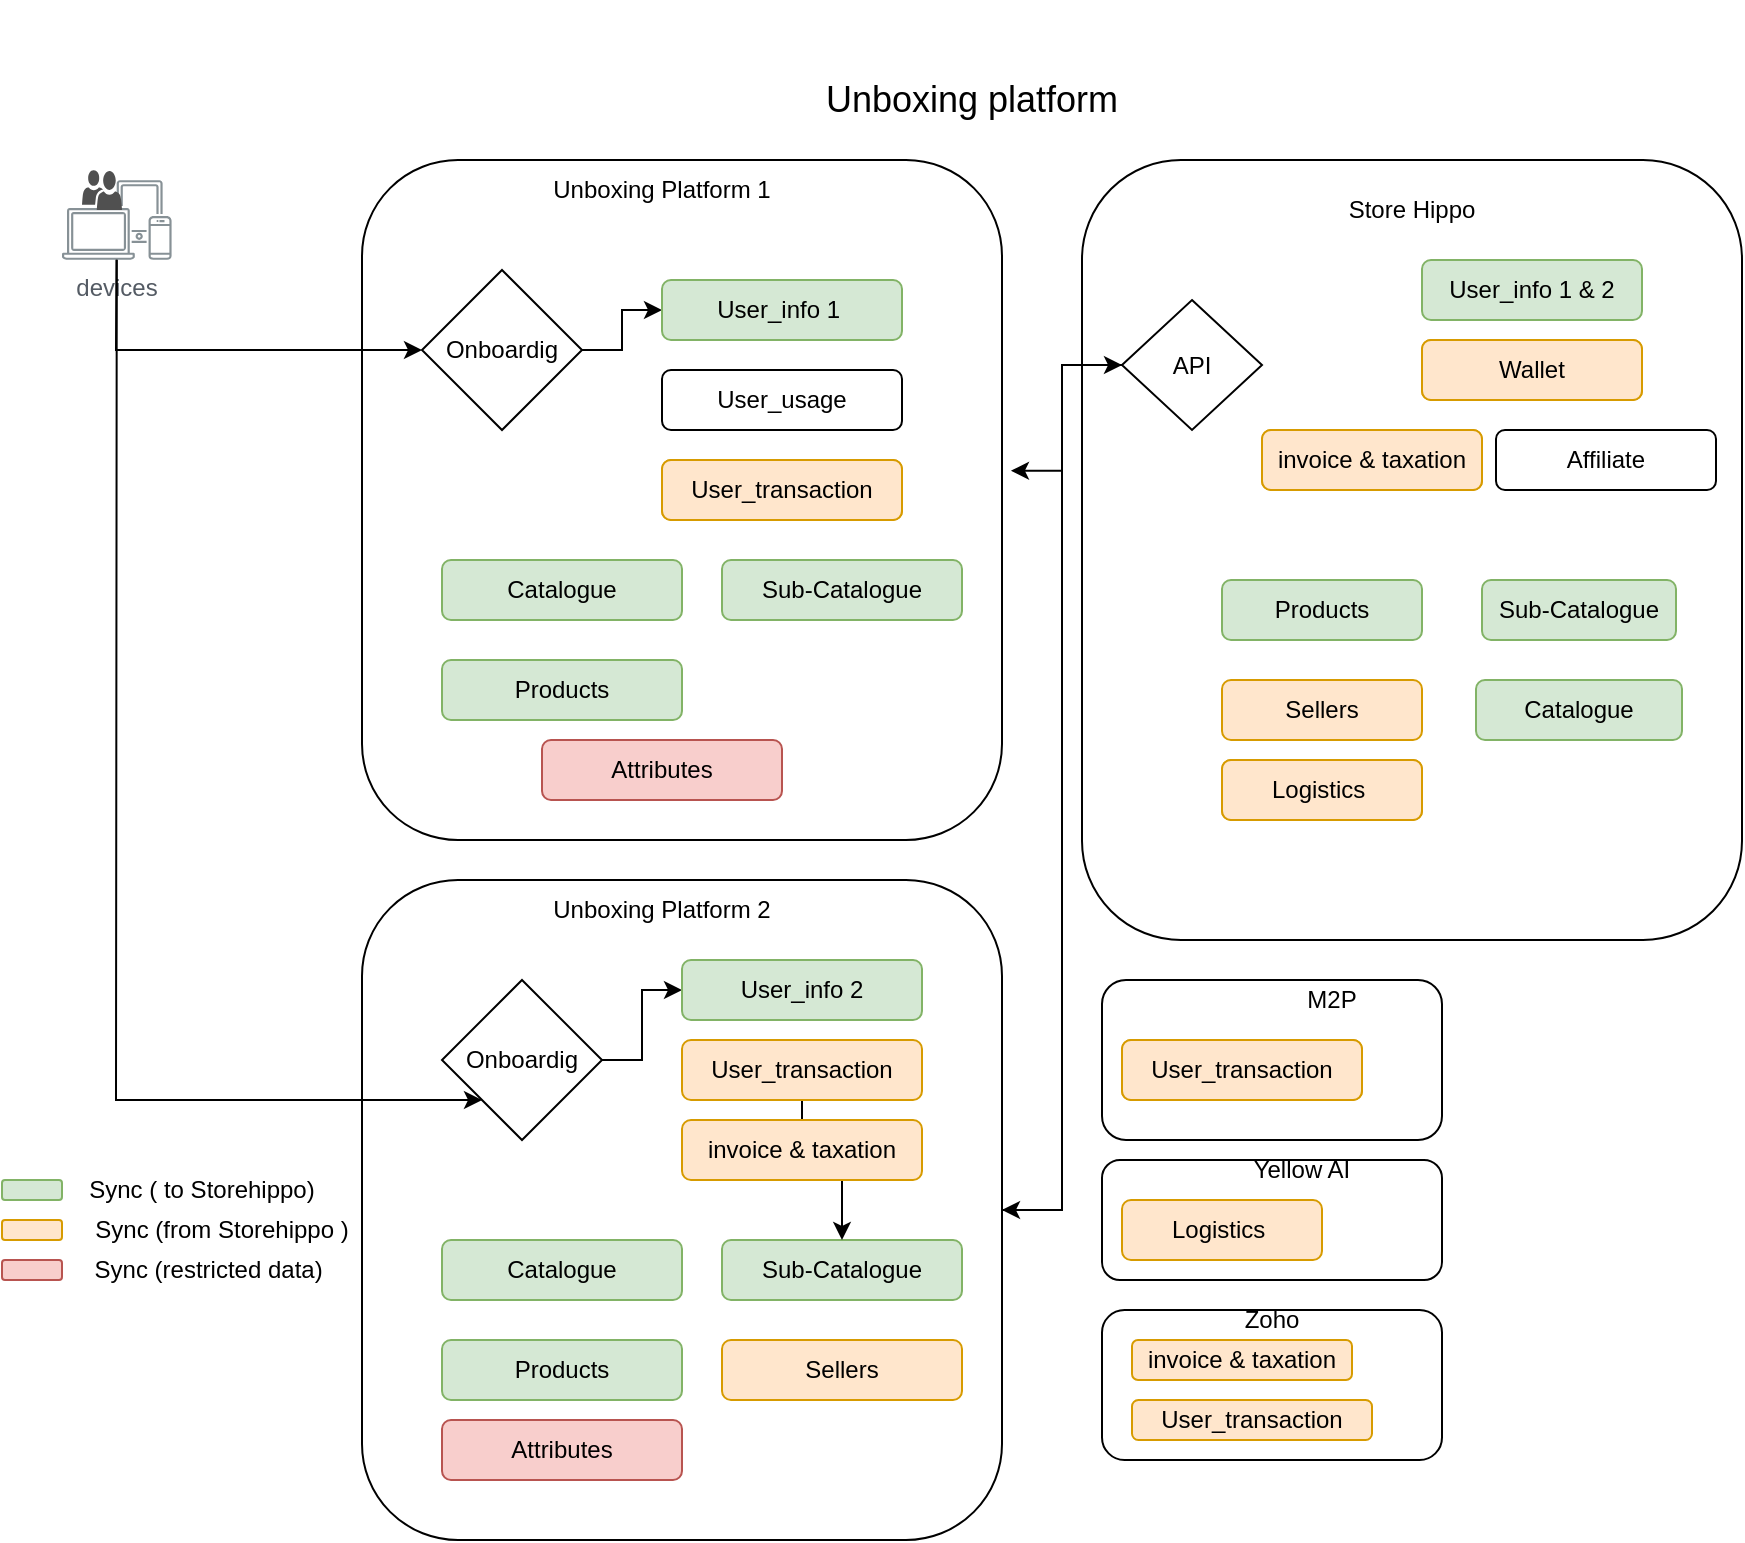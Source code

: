 <mxfile version="20.8.10" type="github">
  <diagram name="Page-1" id="aJpytAYK7faSyv1sGg90">
    <mxGraphModel dx="1947" dy="739" grid="1" gridSize="10" guides="1" tooltips="1" connect="1" arrows="1" fold="1" page="1" pageScale="1" pageWidth="827" pageHeight="1169" math="0" shadow="0">
      <root>
        <mxCell id="0" />
        <mxCell id="1" parent="0" />
        <mxCell id="2T16ze2tenQ3K8a0NS8J-1" value="" style="rounded=1;whiteSpace=wrap;html=1;" parent="1" vertex="1">
          <mxGeometry x="510" y="530" width="170" height="80" as="geometry" />
        </mxCell>
        <mxCell id="wynSaRZsbOy__F8D8iyc-10" value="devices" style="sketch=0;outlineConnect=0;gradientColor=none;fontColor=#545B64;strokeColor=none;fillColor=#879196;dashed=0;verticalLabelPosition=bottom;verticalAlign=top;align=center;html=1;fontSize=12;fontStyle=0;aspect=fixed;shape=mxgraph.aws4.illustration_devices;pointerEvents=1" parent="1" vertex="1">
          <mxGeometry x="-10" y="130" width="54.79" height="40" as="geometry" />
        </mxCell>
        <mxCell id="wynSaRZsbOy__F8D8iyc-11" value="" style="rounded=1;whiteSpace=wrap;html=1;" parent="1" vertex="1">
          <mxGeometry x="140" y="120" width="320" height="340" as="geometry" />
        </mxCell>
        <mxCell id="wynSaRZsbOy__F8D8iyc-12" value="Catalogue" style="rounded=1;whiteSpace=wrap;html=1;fillColor=#d5e8d4;strokeColor=#82b366;" parent="1" vertex="1">
          <mxGeometry x="180" y="320" width="120" height="30" as="geometry" />
        </mxCell>
        <mxCell id="wynSaRZsbOy__F8D8iyc-57" style="edgeStyle=orthogonalEdgeStyle;rounded=0;orthogonalLoop=1;jettySize=auto;html=1;entryX=0;entryY=0.5;entryDx=0;entryDy=0;" parent="1" source="wynSaRZsbOy__F8D8iyc-15" target="wynSaRZsbOy__F8D8iyc-39" edge="1">
          <mxGeometry relative="1" as="geometry" />
        </mxCell>
        <mxCell id="wynSaRZsbOy__F8D8iyc-15" value="Onboardig" style="rhombus;whiteSpace=wrap;html=1;" parent="1" vertex="1">
          <mxGeometry x="170" y="175" width="80" height="80" as="geometry" />
        </mxCell>
        <mxCell id="wynSaRZsbOy__F8D8iyc-17" value="Unboxing Platform 1" style="text;html=1;strokeColor=none;fillColor=none;align=center;verticalAlign=middle;whiteSpace=wrap;rounded=0;" parent="1" vertex="1">
          <mxGeometry x="220" y="120" width="140" height="30" as="geometry" />
        </mxCell>
        <mxCell id="wynSaRZsbOy__F8D8iyc-24" value="" style="sketch=0;pointerEvents=1;shadow=0;dashed=0;html=1;strokeColor=none;labelPosition=center;verticalLabelPosition=bottom;verticalAlign=top;align=center;fillColor=#505050;shape=mxgraph.mscae.intune.user_group" parent="1" vertex="1">
          <mxGeometry y="125" width="20" height="20" as="geometry" />
        </mxCell>
        <mxCell id="wynSaRZsbOy__F8D8iyc-26" value="User_usage" style="rounded=1;whiteSpace=wrap;html=1;" parent="1" vertex="1">
          <mxGeometry x="290" y="225" width="120" height="30" as="geometry" />
        </mxCell>
        <mxCell id="wynSaRZsbOy__F8D8iyc-27" value="Products" style="rounded=1;whiteSpace=wrap;html=1;fillColor=#d5e8d4;strokeColor=#82b366;" parent="1" vertex="1">
          <mxGeometry x="180" y="370" width="120" height="30" as="geometry" />
        </mxCell>
        <mxCell id="wynSaRZsbOy__F8D8iyc-28" value="Sub-Catalogue" style="rounded=1;whiteSpace=wrap;html=1;fillColor=#d5e8d4;strokeColor=#82b366;" parent="1" vertex="1">
          <mxGeometry x="320" y="320" width="120" height="30" as="geometry" />
        </mxCell>
        <mxCell id="wynSaRZsbOy__F8D8iyc-29" value="Attributes" style="rounded=1;whiteSpace=wrap;html=1;fillColor=#f8cecc;strokeColor=#b85450;" parent="1" vertex="1">
          <mxGeometry x="230" y="410" width="120" height="30" as="geometry" />
        </mxCell>
        <mxCell id="wynSaRZsbOy__F8D8iyc-31" value="" style="rounded=1;whiteSpace=wrap;html=1;" parent="1" vertex="1">
          <mxGeometry x="500" y="120" width="330" height="390" as="geometry" />
        </mxCell>
        <mxCell id="wynSaRZsbOy__F8D8iyc-32" value="Store Hippo" style="text;html=1;strokeColor=none;fillColor=none;align=center;verticalAlign=middle;whiteSpace=wrap;rounded=0;" parent="1" vertex="1">
          <mxGeometry x="630" y="130" width="70" height="30" as="geometry" />
        </mxCell>
        <mxCell id="wynSaRZsbOy__F8D8iyc-33" value="Catalogue" style="rounded=1;whiteSpace=wrap;html=1;fillColor=#d5e8d4;strokeColor=#82b366;" parent="1" vertex="1">
          <mxGeometry x="697" y="380" width="103" height="30" as="geometry" />
        </mxCell>
        <mxCell id="wynSaRZsbOy__F8D8iyc-34" value="User_info 1 &amp;amp; 2" style="rounded=1;whiteSpace=wrap;html=1;fillColor=#d5e8d4;strokeColor=#82b366;" parent="1" vertex="1">
          <mxGeometry x="670" y="170" width="110" height="30" as="geometry" />
        </mxCell>
        <mxCell id="wynSaRZsbOy__F8D8iyc-35" value="Products" style="rounded=1;whiteSpace=wrap;html=1;fillColor=#d5e8d4;strokeColor=#82b366;" parent="1" vertex="1">
          <mxGeometry x="570" y="330" width="100" height="30" as="geometry" />
        </mxCell>
        <mxCell id="wynSaRZsbOy__F8D8iyc-36" value="Sub-Catalogue" style="rounded=1;whiteSpace=wrap;html=1;fillColor=#d5e8d4;strokeColor=#82b366;" parent="1" vertex="1">
          <mxGeometry x="700" y="330" width="97" height="30" as="geometry" />
        </mxCell>
        <mxCell id="wynSaRZsbOy__F8D8iyc-37" value="" style="rounded=1;whiteSpace=wrap;html=1;fillColor=#d5e8d4;strokeColor=#82b366;" parent="1" vertex="1">
          <mxGeometry x="-40" y="630" width="30" height="10" as="geometry" />
        </mxCell>
        <mxCell id="wynSaRZsbOy__F8D8iyc-38" value="Sync ( to Storehippo)" style="text;html=1;strokeColor=none;fillColor=none;align=center;verticalAlign=middle;whiteSpace=wrap;rounded=0;" parent="1" vertex="1">
          <mxGeometry x="-10" y="620" width="140" height="30" as="geometry" />
        </mxCell>
        <mxCell id="wynSaRZsbOy__F8D8iyc-39" value="User_info 1&amp;nbsp;" style="rounded=1;whiteSpace=wrap;html=1;fillColor=#d5e8d4;strokeColor=#82b366;" parent="1" vertex="1">
          <mxGeometry x="290" y="180" width="120" height="30" as="geometry" />
        </mxCell>
        <mxCell id="wynSaRZsbOy__F8D8iyc-40" value="User_transaction" style="rounded=1;whiteSpace=wrap;html=1;fillColor=#ffe6cc;strokeColor=#d79b00;" parent="1" vertex="1">
          <mxGeometry x="290" y="270" width="120" height="30" as="geometry" />
        </mxCell>
        <mxCell id="wynSaRZsbOy__F8D8iyc-61" style="edgeStyle=orthogonalEdgeStyle;rounded=0;orthogonalLoop=1;jettySize=auto;html=1;entryX=1.014;entryY=0.457;entryDx=0;entryDy=0;entryPerimeter=0;" parent="1" source="wynSaRZsbOy__F8D8iyc-42" target="wynSaRZsbOy__F8D8iyc-11" edge="1">
          <mxGeometry relative="1" as="geometry" />
        </mxCell>
        <mxCell id="wynSaRZsbOy__F8D8iyc-88" style="edgeStyle=orthogonalEdgeStyle;rounded=0;orthogonalLoop=1;jettySize=auto;html=1;entryX=1;entryY=0.5;entryDx=0;entryDy=0;" parent="1" source="wynSaRZsbOy__F8D8iyc-42" target="wynSaRZsbOy__F8D8iyc-67" edge="1">
          <mxGeometry relative="1" as="geometry" />
        </mxCell>
        <mxCell id="wynSaRZsbOy__F8D8iyc-42" value="API" style="rhombus;whiteSpace=wrap;html=1;" parent="1" vertex="1">
          <mxGeometry x="520" y="190" width="70" height="65" as="geometry" />
        </mxCell>
        <mxCell id="wynSaRZsbOy__F8D8iyc-53" value="" style="rounded=1;whiteSpace=wrap;html=1;fillColor=#ffe6cc;strokeColor=#d79b00;" parent="1" vertex="1">
          <mxGeometry x="-40" y="650" width="30" height="10" as="geometry" />
        </mxCell>
        <mxCell id="wynSaRZsbOy__F8D8iyc-54" value="Sync (from Storehippo )" style="text;html=1;strokeColor=none;fillColor=none;align=center;verticalAlign=middle;whiteSpace=wrap;rounded=0;" parent="1" vertex="1">
          <mxGeometry y="625" width="140" height="60" as="geometry" />
        </mxCell>
        <mxCell id="wynSaRZsbOy__F8D8iyc-55" value="Wallet" style="rounded=1;whiteSpace=wrap;html=1;fillColor=#ffe6cc;strokeColor=#d79b00;" parent="1" vertex="1">
          <mxGeometry x="670" y="210" width="110" height="30" as="geometry" />
        </mxCell>
        <mxCell id="wynSaRZsbOy__F8D8iyc-56" value="" style="endArrow=classic;html=1;rounded=0;entryX=0;entryY=0.5;entryDx=0;entryDy=0;" parent="1" source="wynSaRZsbOy__F8D8iyc-10" target="wynSaRZsbOy__F8D8iyc-15" edge="1">
          <mxGeometry width="50" height="50" relative="1" as="geometry">
            <mxPoint x="50" y="300" as="sourcePoint" />
            <mxPoint x="100" y="250" as="targetPoint" />
            <Array as="points">
              <mxPoint x="17" y="215" />
            </Array>
          </mxGeometry>
        </mxCell>
        <mxCell id="wynSaRZsbOy__F8D8iyc-58" value="" style="rounded=1;whiteSpace=wrap;html=1;fillColor=#f8cecc;strokeColor=#b85450;" parent="1" vertex="1">
          <mxGeometry x="-40" y="670" width="30" height="10" as="geometry" />
        </mxCell>
        <mxCell id="wynSaRZsbOy__F8D8iyc-59" value="Sync (restricted data)&amp;nbsp; &amp;nbsp;&amp;nbsp;" style="text;html=1;strokeColor=none;fillColor=none;align=center;verticalAlign=middle;whiteSpace=wrap;rounded=0;" parent="1" vertex="1">
          <mxGeometry y="660" width="140" height="30" as="geometry" />
        </mxCell>
        <mxCell id="wynSaRZsbOy__F8D8iyc-89" style="edgeStyle=orthogonalEdgeStyle;rounded=0;orthogonalLoop=1;jettySize=auto;html=1;entryX=0;entryY=0.5;entryDx=0;entryDy=0;" parent="1" source="wynSaRZsbOy__F8D8iyc-67" target="wynSaRZsbOy__F8D8iyc-42" edge="1">
          <mxGeometry relative="1" as="geometry" />
        </mxCell>
        <mxCell id="wynSaRZsbOy__F8D8iyc-67" value="" style="rounded=1;whiteSpace=wrap;html=1;" parent="1" vertex="1">
          <mxGeometry x="140" y="480" width="320" height="330" as="geometry" />
        </mxCell>
        <mxCell id="wynSaRZsbOy__F8D8iyc-68" value="Catalogue" style="rounded=1;whiteSpace=wrap;html=1;fillColor=#d5e8d4;strokeColor=#82b366;" parent="1" vertex="1">
          <mxGeometry x="180" y="660" width="120" height="30" as="geometry" />
        </mxCell>
        <mxCell id="wynSaRZsbOy__F8D8iyc-69" value="Unboxing Platform 2" style="text;html=1;strokeColor=none;fillColor=none;align=center;verticalAlign=middle;whiteSpace=wrap;rounded=0;" parent="1" vertex="1">
          <mxGeometry x="220" y="480" width="140" height="30" as="geometry" />
        </mxCell>
        <mxCell id="wynSaRZsbOy__F8D8iyc-70" value="Products" style="rounded=1;whiteSpace=wrap;html=1;fillColor=#d5e8d4;strokeColor=#82b366;" parent="1" vertex="1">
          <mxGeometry x="180" y="710" width="120" height="30" as="geometry" />
        </mxCell>
        <mxCell id="wynSaRZsbOy__F8D8iyc-71" value="Sub-Catalogue" style="rounded=1;whiteSpace=wrap;html=1;fillColor=#d5e8d4;strokeColor=#82b366;" parent="1" vertex="1">
          <mxGeometry x="320" y="660" width="120" height="30" as="geometry" />
        </mxCell>
        <mxCell id="wynSaRZsbOy__F8D8iyc-72" value="Attributes" style="rounded=1;whiteSpace=wrap;html=1;fillColor=#f8cecc;strokeColor=#b85450;" parent="1" vertex="1">
          <mxGeometry x="180" y="750" width="120" height="30" as="geometry" />
        </mxCell>
        <mxCell id="wynSaRZsbOy__F8D8iyc-74" style="edgeStyle=orthogonalEdgeStyle;rounded=0;orthogonalLoop=1;jettySize=auto;html=1;exitX=0.5;exitY=1;exitDx=0;exitDy=0;" parent="1" source="wynSaRZsbOy__F8D8iyc-29" target="wynSaRZsbOy__F8D8iyc-29" edge="1">
          <mxGeometry relative="1" as="geometry" />
        </mxCell>
        <mxCell id="wynSaRZsbOy__F8D8iyc-75" style="edgeStyle=orthogonalEdgeStyle;rounded=0;orthogonalLoop=1;jettySize=auto;html=1;entryX=0;entryY=0.5;entryDx=0;entryDy=0;" parent="1" source="wynSaRZsbOy__F8D8iyc-76" target="wynSaRZsbOy__F8D8iyc-77" edge="1">
          <mxGeometry relative="1" as="geometry" />
        </mxCell>
        <mxCell id="wynSaRZsbOy__F8D8iyc-76" value="Onboardig" style="rhombus;whiteSpace=wrap;html=1;" parent="1" vertex="1">
          <mxGeometry x="180" y="530" width="80" height="80" as="geometry" />
        </mxCell>
        <mxCell id="wynSaRZsbOy__F8D8iyc-77" value="User_info 2" style="rounded=1;whiteSpace=wrap;html=1;fillColor=#d5e8d4;strokeColor=#82b366;" parent="1" vertex="1">
          <mxGeometry x="300" y="520" width="120" height="30" as="geometry" />
        </mxCell>
        <mxCell id="0SnbFQoZS6SK-Im3S4mc-19" value="" style="edgeStyle=orthogonalEdgeStyle;rounded=0;orthogonalLoop=1;jettySize=auto;html=1;fontSize=24;" edge="1" parent="1" source="wynSaRZsbOy__F8D8iyc-78" target="wynSaRZsbOy__F8D8iyc-71">
          <mxGeometry relative="1" as="geometry" />
        </mxCell>
        <mxCell id="wynSaRZsbOy__F8D8iyc-78" value="User_transaction" style="rounded=1;whiteSpace=wrap;html=1;fillColor=#ffe6cc;strokeColor=#d79b00;" parent="1" vertex="1">
          <mxGeometry x="300" y="560" width="120" height="30" as="geometry" />
        </mxCell>
        <mxCell id="wynSaRZsbOy__F8D8iyc-82" value="" style="endArrow=classic;html=1;rounded=0;entryX=0;entryY=1;entryDx=0;entryDy=0;" parent="1" source="wynSaRZsbOy__F8D8iyc-10" target="wynSaRZsbOy__F8D8iyc-76" edge="1">
          <mxGeometry width="50" height="50" relative="1" as="geometry">
            <mxPoint x="32.4" y="400" as="sourcePoint" />
            <mxPoint x="82.4" y="350" as="targetPoint" />
            <Array as="points">
              <mxPoint x="17" y="590" />
            </Array>
          </mxGeometry>
        </mxCell>
        <mxCell id="wynSaRZsbOy__F8D8iyc-83" value="Sellers" style="rounded=1;whiteSpace=wrap;html=1;fillColor=#ffe6cc;strokeColor=#d79b00;" parent="1" vertex="1">
          <mxGeometry x="320" y="710" width="120" height="30" as="geometry" />
        </mxCell>
        <mxCell id="wynSaRZsbOy__F8D8iyc-84" value="Sellers" style="rounded=1;whiteSpace=wrap;html=1;fillColor=#ffe6cc;strokeColor=#d79b00;" parent="1" vertex="1">
          <mxGeometry x="570" y="380" width="100" height="30" as="geometry" />
        </mxCell>
        <mxCell id="wynSaRZsbOy__F8D8iyc-85" value="invoice &amp;amp; taxation" style="rounded=1;whiteSpace=wrap;html=1;fillColor=#ffe6cc;strokeColor=#d79b00;" parent="1" vertex="1">
          <mxGeometry x="590" y="255" width="110" height="30" as="geometry" />
        </mxCell>
        <mxCell id="wynSaRZsbOy__F8D8iyc-86" value="invoice &amp;amp; taxation" style="rounded=1;whiteSpace=wrap;html=1;fillColor=#ffe6cc;strokeColor=#d79b00;" parent="1" vertex="1">
          <mxGeometry x="300" y="600" width="120" height="30" as="geometry" />
        </mxCell>
        <mxCell id="wynSaRZsbOy__F8D8iyc-90" value="Affiliate" style="rounded=1;whiteSpace=wrap;html=1;" parent="1" vertex="1">
          <mxGeometry x="707" y="255" width="110" height="30" as="geometry" />
        </mxCell>
        <mxCell id="2T16ze2tenQ3K8a0NS8J-2" value="M2P" style="text;html=1;strokeColor=none;fillColor=none;align=center;verticalAlign=middle;whiteSpace=wrap;rounded=0;" parent="1" vertex="1">
          <mxGeometry x="570" y="520" width="110" height="40" as="geometry" />
        </mxCell>
        <mxCell id="0SnbFQoZS6SK-Im3S4mc-1" value="User_transaction" style="rounded=1;whiteSpace=wrap;html=1;fillColor=#ffe6cc;strokeColor=#d79b00;" vertex="1" parent="1">
          <mxGeometry x="290" y="270" width="120" height="30" as="geometry" />
        </mxCell>
        <mxCell id="0SnbFQoZS6SK-Im3S4mc-2" value="User_transaction" style="rounded=1;whiteSpace=wrap;html=1;fillColor=#ffe6cc;strokeColor=#d79b00;" vertex="1" parent="1">
          <mxGeometry x="520" y="560" width="120" height="30" as="geometry" />
        </mxCell>
        <mxCell id="0SnbFQoZS6SK-Im3S4mc-3" value="Wallet" style="rounded=1;whiteSpace=wrap;html=1;fillColor=#ffe6cc;strokeColor=#d79b00;" vertex="1" parent="1">
          <mxGeometry x="670" y="210" width="110" height="30" as="geometry" />
        </mxCell>
        <mxCell id="0SnbFQoZS6SK-Im3S4mc-5" value="Logistics&amp;nbsp;" style="rounded=1;whiteSpace=wrap;html=1;fillColor=#ffe6cc;strokeColor=#d79b00;" vertex="1" parent="1">
          <mxGeometry x="570" y="420" width="100" height="30" as="geometry" />
        </mxCell>
        <mxCell id="0SnbFQoZS6SK-Im3S4mc-6" value="" style="rounded=1;whiteSpace=wrap;html=1;" vertex="1" parent="1">
          <mxGeometry x="510" y="620" width="170" height="60" as="geometry" />
        </mxCell>
        <mxCell id="0SnbFQoZS6SK-Im3S4mc-7" value="Yellow AI" style="text;html=1;strokeColor=none;fillColor=none;align=center;verticalAlign=middle;whiteSpace=wrap;rounded=0;rotation=0;" vertex="1" parent="1">
          <mxGeometry x="580" y="600" width="60" height="50" as="geometry" />
        </mxCell>
        <mxCell id="0SnbFQoZS6SK-Im3S4mc-8" value="Logistics&amp;nbsp;" style="rounded=1;whiteSpace=wrap;html=1;fillColor=#ffe6cc;strokeColor=#d79b00;" vertex="1" parent="1">
          <mxGeometry x="570" y="420" width="100" height="30" as="geometry" />
        </mxCell>
        <mxCell id="0SnbFQoZS6SK-Im3S4mc-10" value="Logistics&amp;nbsp;" style="rounded=1;whiteSpace=wrap;html=1;fillColor=#ffe6cc;strokeColor=#d79b00;movable=1;resizable=1;rotatable=1;deletable=1;editable=1;connectable=1;" vertex="1" parent="1">
          <mxGeometry x="520" y="640" width="100" height="30" as="geometry" />
        </mxCell>
        <mxCell id="0SnbFQoZS6SK-Im3S4mc-11" value="" style="rounded=1;whiteSpace=wrap;html=1;" vertex="1" parent="1">
          <mxGeometry x="510" y="695" width="170" height="75" as="geometry" />
        </mxCell>
        <mxCell id="0SnbFQoZS6SK-Im3S4mc-12" value="Zoho" style="text;html=1;strokeColor=none;fillColor=none;align=center;verticalAlign=middle;whiteSpace=wrap;rounded=0;" vertex="1" parent="1">
          <mxGeometry x="565" y="650" width="60" height="100" as="geometry" />
        </mxCell>
        <mxCell id="0SnbFQoZS6SK-Im3S4mc-13" value="invoice &amp;amp; taxation" style="rounded=1;whiteSpace=wrap;html=1;fillColor=#ffe6cc;strokeColor=#d79b00;" vertex="1" parent="1">
          <mxGeometry x="590" y="255" width="110" height="30" as="geometry" />
        </mxCell>
        <mxCell id="0SnbFQoZS6SK-Im3S4mc-14" value="invoice &amp;amp; taxation" style="rounded=1;whiteSpace=wrap;html=1;fillColor=#ffe6cc;strokeColor=#d79b00;" vertex="1" parent="1">
          <mxGeometry x="525" y="710" width="110" height="20" as="geometry" />
        </mxCell>
        <mxCell id="0SnbFQoZS6SK-Im3S4mc-15" value="User_transaction" style="rounded=1;whiteSpace=wrap;html=1;fillColor=#ffe6cc;strokeColor=#d79b00;" vertex="1" parent="1">
          <mxGeometry x="520" y="560" width="120" height="30" as="geometry" />
        </mxCell>
        <mxCell id="0SnbFQoZS6SK-Im3S4mc-16" value="User_transaction" style="rounded=1;whiteSpace=wrap;html=1;fillColor=#ffe6cc;strokeColor=#d79b00;arcSize=16;" vertex="1" parent="1">
          <mxGeometry x="525" y="740" width="120" height="20" as="geometry" />
        </mxCell>
        <mxCell id="0SnbFQoZS6SK-Im3S4mc-17" value="&lt;font style=&quot;font-size: 18px;&quot;&gt;Unboxing platform&lt;/font&gt;" style="text;html=1;strokeColor=none;fillColor=none;align=center;verticalAlign=middle;whiteSpace=wrap;rounded=0;" vertex="1" parent="1">
          <mxGeometry x="250" y="40" width="390" height="100" as="geometry" />
        </mxCell>
      </root>
    </mxGraphModel>
  </diagram>
</mxfile>
